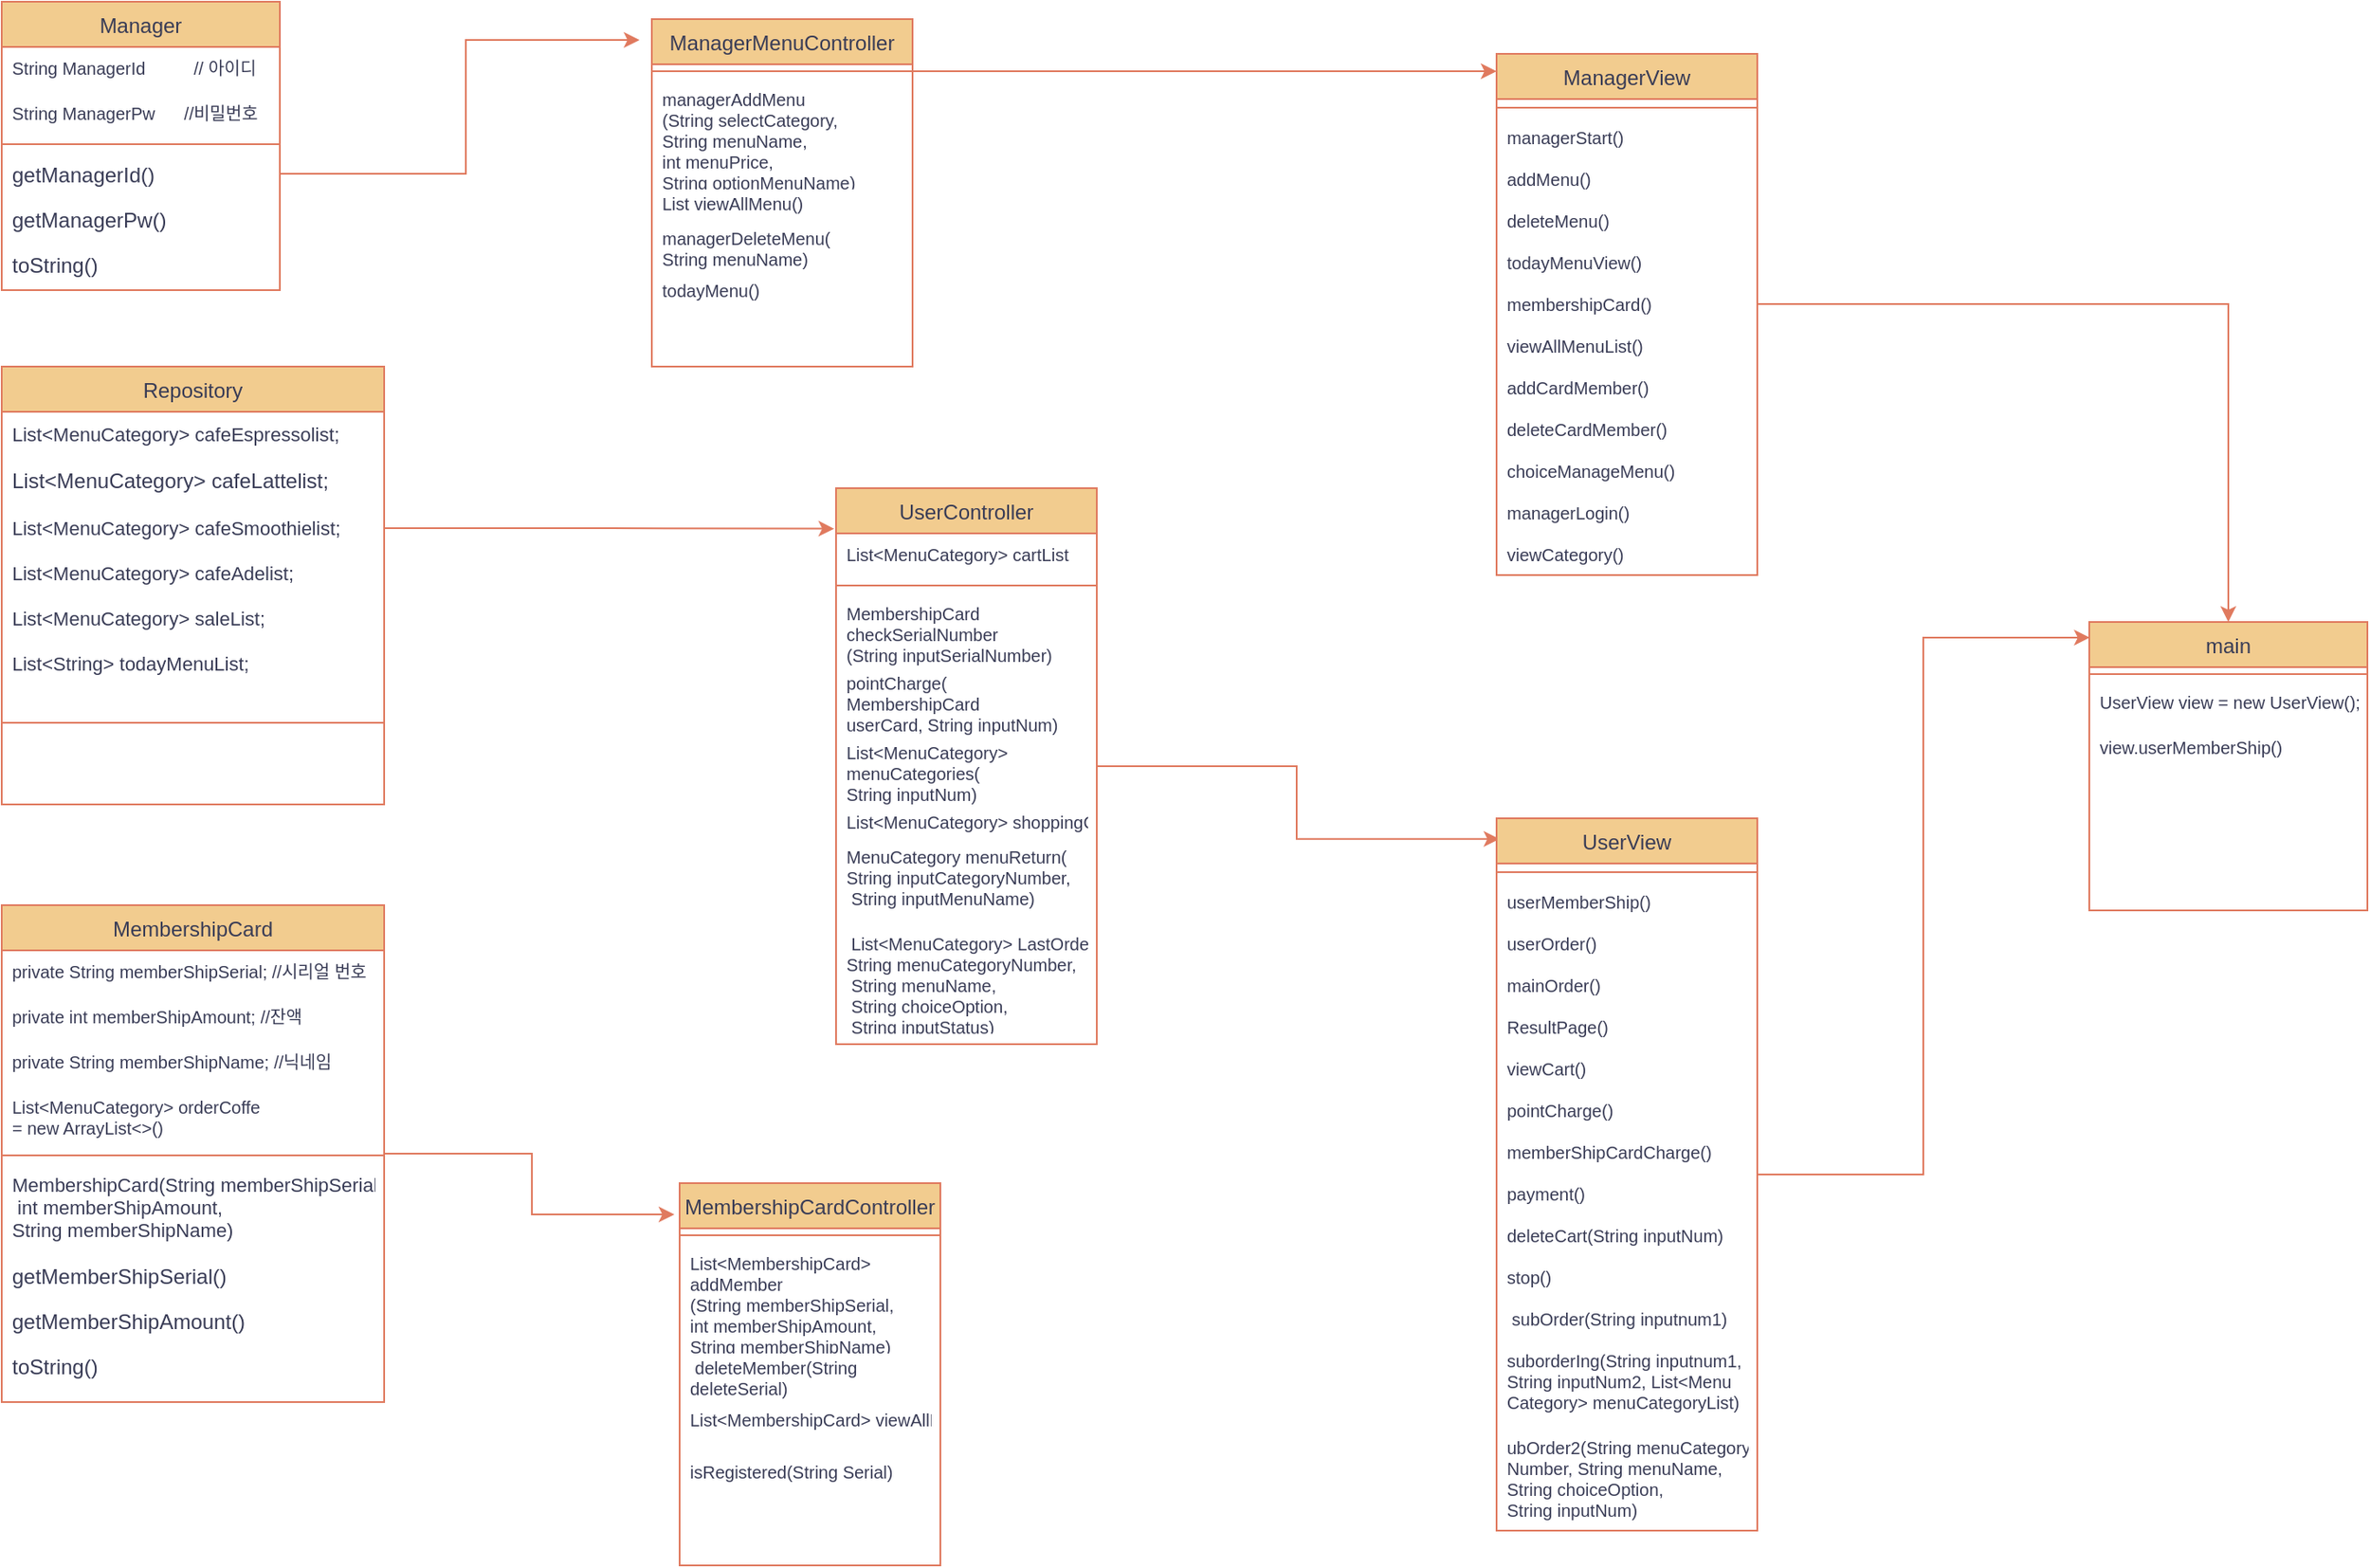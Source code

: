 <mxfile version="21.1.8" type="device">
  <diagram id="C5RBs43oDa-KdzZeNtuy" name="Page-1">
    <mxGraphModel dx="1988" dy="1060" grid="1" gridSize="10" guides="1" tooltips="1" connect="1" arrows="1" fold="1" page="1" pageScale="1" pageWidth="827" pageHeight="1169" math="0" shadow="0">
      <root>
        <mxCell id="WIyWlLk6GJQsqaUBKTNV-0" />
        <mxCell id="WIyWlLk6GJQsqaUBKTNV-1" parent="WIyWlLk6GJQsqaUBKTNV-0" />
        <mxCell id="zntM1kq-mU2zSaJEETIa-0" value="ManagerMenuController" style="swimlane;fontStyle=0;align=center;verticalAlign=top;childLayout=stackLayout;horizontal=1;startSize=26;horizontalStack=0;resizeParent=1;resizeLast=0;collapsible=1;marginBottom=0;rounded=0;shadow=0;strokeWidth=1;labelBackgroundColor=none;fillColor=#F2CC8F;strokeColor=#E07A5F;fontColor=#393C56;" vertex="1" parent="WIyWlLk6GJQsqaUBKTNV-1">
          <mxGeometry x="414" y="80" width="150" height="200" as="geometry">
            <mxRectangle x="550" y="140" width="160" height="26" as="alternateBounds" />
          </mxGeometry>
        </mxCell>
        <mxCell id="zntM1kq-mU2zSaJEETIa-6" value="" style="line;html=1;strokeWidth=1;align=left;verticalAlign=middle;spacingTop=-1;spacingLeft=3;spacingRight=3;rotatable=0;labelPosition=right;points=[];portConstraint=eastwest;labelBackgroundColor=none;fillColor=#F2CC8F;strokeColor=#E07A5F;fontColor=#393C56;" vertex="1" parent="zntM1kq-mU2zSaJEETIa-0">
          <mxGeometry y="26" width="150" height="8" as="geometry" />
        </mxCell>
        <mxCell id="zntM1kq-mU2zSaJEETIa-8" value="managerAddMenu&#xa;(String selectCategory, &#xa;String menuName, &#xa;int menuPrice, &#xa;String optionMenuName)" style="text;align=left;verticalAlign=top;spacingLeft=4;spacingRight=4;overflow=hidden;rotatable=0;points=[[0,0.5],[1,0.5]];portConstraint=eastwest;fontSize=10;labelBackgroundColor=none;fontColor=#393C56;" vertex="1" parent="zntM1kq-mU2zSaJEETIa-0">
          <mxGeometry y="34" width="150" height="60" as="geometry" />
        </mxCell>
        <mxCell id="zntM1kq-mU2zSaJEETIa-9" value="List viewAllMenu()" style="text;align=left;verticalAlign=top;spacingLeft=4;spacingRight=4;overflow=hidden;rotatable=0;points=[[0,0.5],[1,0.5]];portConstraint=eastwest;fontSize=10;labelBackgroundColor=none;fontColor=#393C56;" vertex="1" parent="zntM1kq-mU2zSaJEETIa-0">
          <mxGeometry y="94" width="150" height="20" as="geometry" />
        </mxCell>
        <mxCell id="zntM1kq-mU2zSaJEETIa-10" value="managerDeleteMenu(&#xa;String menuName)" style="text;align=left;verticalAlign=top;spacingLeft=4;spacingRight=4;overflow=hidden;rotatable=0;points=[[0,0.5],[1,0.5]];portConstraint=eastwest;fontSize=10;labelBackgroundColor=none;fontColor=#393C56;" vertex="1" parent="zntM1kq-mU2zSaJEETIa-0">
          <mxGeometry y="114" width="150" height="30" as="geometry" />
        </mxCell>
        <mxCell id="zntM1kq-mU2zSaJEETIa-11" value="todayMenu() &#xa;" style="text;align=left;verticalAlign=top;spacingLeft=4;spacingRight=4;overflow=hidden;rotatable=0;points=[[0,0.5],[1,0.5]];portConstraint=eastwest;fontSize=10;labelBackgroundColor=none;fontColor=#393C56;" vertex="1" parent="zntM1kq-mU2zSaJEETIa-0">
          <mxGeometry y="144" width="150" height="30" as="geometry" />
        </mxCell>
        <mxCell id="zntM1kq-mU2zSaJEETIa-12" value="MembershipCardController" style="swimlane;fontStyle=0;align=center;verticalAlign=top;childLayout=stackLayout;horizontal=1;startSize=26;horizontalStack=0;resizeParent=1;resizeLast=0;collapsible=1;marginBottom=0;rounded=0;shadow=0;strokeWidth=1;labelBackgroundColor=none;fillColor=#F2CC8F;strokeColor=#E07A5F;fontColor=#393C56;" vertex="1" parent="WIyWlLk6GJQsqaUBKTNV-1">
          <mxGeometry x="430" y="750" width="150" height="220" as="geometry">
            <mxRectangle x="550" y="140" width="160" height="26" as="alternateBounds" />
          </mxGeometry>
        </mxCell>
        <mxCell id="zntM1kq-mU2zSaJEETIa-14" value="" style="line;html=1;strokeWidth=1;align=left;verticalAlign=middle;spacingTop=-1;spacingLeft=3;spacingRight=3;rotatable=0;labelPosition=right;points=[];portConstraint=eastwest;labelBackgroundColor=none;fillColor=#F2CC8F;strokeColor=#E07A5F;fontColor=#393C56;" vertex="1" parent="zntM1kq-mU2zSaJEETIa-12">
          <mxGeometry y="26" width="150" height="8" as="geometry" />
        </mxCell>
        <mxCell id="zntM1kq-mU2zSaJEETIa-15" value="List&lt;MembershipCard&gt; &#xa;addMember&#xa;(String memberShipSerial, &#xa;int memberShipAmount, &#xa;String memberShipName)" style="text;align=left;verticalAlign=top;spacingLeft=4;spacingRight=4;overflow=hidden;rotatable=0;points=[[0,0.5],[1,0.5]];portConstraint=eastwest;fontSize=10;labelBackgroundColor=none;fontColor=#393C56;" vertex="1" parent="zntM1kq-mU2zSaJEETIa-12">
          <mxGeometry y="34" width="150" height="60" as="geometry" />
        </mxCell>
        <mxCell id="zntM1kq-mU2zSaJEETIa-16" value=" deleteMember(String &#xa;deleteSerial)" style="text;align=left;verticalAlign=top;spacingLeft=4;spacingRight=4;overflow=hidden;rotatable=0;points=[[0,0.5],[1,0.5]];portConstraint=eastwest;fontSize=10;labelBackgroundColor=none;fontColor=#393C56;" vertex="1" parent="zntM1kq-mU2zSaJEETIa-12">
          <mxGeometry y="94" width="150" height="30" as="geometry" />
        </mxCell>
        <mxCell id="zntM1kq-mU2zSaJEETIa-17" value="List&lt;MembershipCard&gt; viewAllMember()" style="text;align=left;verticalAlign=top;spacingLeft=4;spacingRight=4;overflow=hidden;rotatable=0;points=[[0,0.5],[1,0.5]];portConstraint=eastwest;fontSize=10;labelBackgroundColor=none;fontColor=#393C56;" vertex="1" parent="zntM1kq-mU2zSaJEETIa-12">
          <mxGeometry y="124" width="150" height="30" as="geometry" />
        </mxCell>
        <mxCell id="zntM1kq-mU2zSaJEETIa-18" value="isRegistered(String Serial)" style="text;align=left;verticalAlign=top;spacingLeft=4;spacingRight=4;overflow=hidden;rotatable=0;points=[[0,0.5],[1,0.5]];portConstraint=eastwest;fontSize=10;labelBackgroundColor=none;fontColor=#393C56;" vertex="1" parent="zntM1kq-mU2zSaJEETIa-12">
          <mxGeometry y="154" width="150" height="20" as="geometry" />
        </mxCell>
        <mxCell id="zntM1kq-mU2zSaJEETIa-108" style="edgeStyle=orthogonalEdgeStyle;rounded=0;orthogonalLoop=1;jettySize=auto;html=1;entryX=0.011;entryY=0.029;entryDx=0;entryDy=0;entryPerimeter=0;strokeColor=#E07A5F;fontColor=#393C56;fillColor=#F2CC8F;" edge="1" parent="WIyWlLk6GJQsqaUBKTNV-1" source="zntM1kq-mU2zSaJEETIa-19" target="zntM1kq-mU2zSaJEETIa-85">
          <mxGeometry relative="1" as="geometry" />
        </mxCell>
        <mxCell id="zntM1kq-mU2zSaJEETIa-19" value="UserController" style="swimlane;fontStyle=0;align=center;verticalAlign=top;childLayout=stackLayout;horizontal=1;startSize=26;horizontalStack=0;resizeParent=1;resizeLast=0;collapsible=1;marginBottom=0;rounded=0;shadow=0;strokeWidth=1;labelBackgroundColor=none;fillColor=#F2CC8F;strokeColor=#E07A5F;fontColor=#393C56;" vertex="1" parent="WIyWlLk6GJQsqaUBKTNV-1">
          <mxGeometry x="520" y="350" width="150" height="320" as="geometry">
            <mxRectangle x="550" y="140" width="160" height="26" as="alternateBounds" />
          </mxGeometry>
        </mxCell>
        <mxCell id="zntM1kq-mU2zSaJEETIa-20" value="List&lt;MenuCategory&gt; cartList" style="text;align=left;verticalAlign=top;spacingLeft=4;spacingRight=4;overflow=hidden;rotatable=0;points=[[0,0.5],[1,0.5]];portConstraint=eastwest;rounded=0;shadow=0;html=0;fontSize=10;labelBackgroundColor=none;fontColor=#393C56;" vertex="1" parent="zntM1kq-mU2zSaJEETIa-19">
          <mxGeometry y="26" width="150" height="26" as="geometry" />
        </mxCell>
        <mxCell id="zntM1kq-mU2zSaJEETIa-21" value="" style="line;html=1;strokeWidth=1;align=left;verticalAlign=middle;spacingTop=-1;spacingLeft=3;spacingRight=3;rotatable=0;labelPosition=right;points=[];portConstraint=eastwest;labelBackgroundColor=none;fillColor=#F2CC8F;strokeColor=#E07A5F;fontColor=#393C56;" vertex="1" parent="zntM1kq-mU2zSaJEETIa-19">
          <mxGeometry y="52" width="150" height="8" as="geometry" />
        </mxCell>
        <mxCell id="zntM1kq-mU2zSaJEETIa-22" value="MembershipCard &#xa;checkSerialNumber&#xa;(String inputSerialNumber)" style="text;align=left;verticalAlign=top;spacingLeft=4;spacingRight=4;overflow=hidden;rotatable=0;points=[[0,0.5],[1,0.5]];portConstraint=eastwest;fontSize=10;labelBackgroundColor=none;fontColor=#393C56;" vertex="1" parent="zntM1kq-mU2zSaJEETIa-19">
          <mxGeometry y="60" width="150" height="40" as="geometry" />
        </mxCell>
        <mxCell id="zntM1kq-mU2zSaJEETIa-23" value="pointCharge(&#xa;MembershipCard &#xa;userCard, String inputNum)" style="text;align=left;verticalAlign=top;spacingLeft=4;spacingRight=4;overflow=hidden;rotatable=0;points=[[0,0.5],[1,0.5]];portConstraint=eastwest;fontSize=10;labelBackgroundColor=none;fontColor=#393C56;" vertex="1" parent="zntM1kq-mU2zSaJEETIa-19">
          <mxGeometry y="100" width="150" height="40" as="geometry" />
        </mxCell>
        <mxCell id="zntM1kq-mU2zSaJEETIa-24" value="List&lt;MenuCategory&gt; &#xa;menuCategories(&#xa;String inputNum) " style="text;align=left;verticalAlign=top;spacingLeft=4;spacingRight=4;overflow=hidden;rotatable=0;points=[[0,0.5],[1,0.5]];portConstraint=eastwest;fontSize=10;labelBackgroundColor=none;fontColor=#393C56;" vertex="1" parent="zntM1kq-mU2zSaJEETIa-19">
          <mxGeometry y="140" width="150" height="40" as="geometry" />
        </mxCell>
        <mxCell id="zntM1kq-mU2zSaJEETIa-25" value="List&lt;MenuCategory&gt; shoppingCart()" style="text;align=left;verticalAlign=top;spacingLeft=4;spacingRight=4;overflow=hidden;rotatable=0;points=[[0,0.5],[1,0.5]];portConstraint=eastwest;fontSize=10;labelBackgroundColor=none;fontColor=#393C56;" vertex="1" parent="zntM1kq-mU2zSaJEETIa-19">
          <mxGeometry y="180" width="150" height="20" as="geometry" />
        </mxCell>
        <mxCell id="zntM1kq-mU2zSaJEETIa-26" value="MenuCategory menuReturn(&#xa;String inputCategoryNumber,&#xa; String inputMenuName)" style="text;align=left;verticalAlign=top;spacingLeft=4;spacingRight=4;overflow=hidden;rotatable=0;points=[[0,0.5],[1,0.5]];portConstraint=eastwest;fontSize=10;labelBackgroundColor=none;fontColor=#393C56;" vertex="1" parent="zntM1kq-mU2zSaJEETIa-19">
          <mxGeometry y="200" width="150" height="50" as="geometry" />
        </mxCell>
        <mxCell id="zntM1kq-mU2zSaJEETIa-27" value=" List&lt;MenuCategory&gt; LastOrder(&#xa;String menuCategoryNumber,&#xa; String menuName,&#xa; String choiceOption,&#xa; String inputStatus)" style="text;align=left;verticalAlign=top;spacingLeft=4;spacingRight=4;overflow=hidden;rotatable=0;points=[[0,0.5],[1,0.5]];portConstraint=eastwest;fontSize=10;labelBackgroundColor=none;fontColor=#393C56;" vertex="1" parent="zntM1kq-mU2zSaJEETIa-19">
          <mxGeometry y="250" width="150" height="60" as="geometry" />
        </mxCell>
        <mxCell id="zntM1kq-mU2zSaJEETIa-28" value="ManagerView" style="swimlane;fontStyle=0;align=center;verticalAlign=top;childLayout=stackLayout;horizontal=1;startSize=26;horizontalStack=0;resizeParent=1;resizeLast=0;collapsible=1;marginBottom=0;rounded=0;shadow=0;strokeWidth=1;labelBackgroundColor=none;fillColor=#F2CC8F;strokeColor=#E07A5F;fontColor=#393C56;" vertex="1" parent="WIyWlLk6GJQsqaUBKTNV-1">
          <mxGeometry x="900" y="100" width="150" height="300" as="geometry">
            <mxRectangle x="550" y="140" width="160" height="26" as="alternateBounds" />
          </mxGeometry>
        </mxCell>
        <mxCell id="zntM1kq-mU2zSaJEETIa-30" value="" style="line;html=1;strokeWidth=1;align=left;verticalAlign=middle;spacingTop=-1;spacingLeft=3;spacingRight=3;rotatable=0;labelPosition=right;points=[];portConstraint=eastwest;labelBackgroundColor=none;fillColor=#F2CC8F;strokeColor=#E07A5F;fontColor=#393C56;" vertex="1" parent="zntM1kq-mU2zSaJEETIa-28">
          <mxGeometry y="26" width="150" height="10" as="geometry" />
        </mxCell>
        <mxCell id="zntM1kq-mU2zSaJEETIa-31" value="managerStart()" style="text;align=left;verticalAlign=top;spacingLeft=4;spacingRight=4;overflow=hidden;rotatable=0;points=[[0,0.5],[1,0.5]];portConstraint=eastwest;fontSize=10;labelBackgroundColor=none;fontColor=#393C56;" vertex="1" parent="zntM1kq-mU2zSaJEETIa-28">
          <mxGeometry y="36" width="150" height="24" as="geometry" />
        </mxCell>
        <mxCell id="zntM1kq-mU2zSaJEETIa-75" value="addMenu()" style="text;align=left;verticalAlign=top;spacingLeft=4;spacingRight=4;overflow=hidden;rotatable=0;points=[[0,0.5],[1,0.5]];portConstraint=eastwest;fontSize=10;labelBackgroundColor=none;fontColor=#393C56;" vertex="1" parent="zntM1kq-mU2zSaJEETIa-28">
          <mxGeometry y="60" width="150" height="24" as="geometry" />
        </mxCell>
        <mxCell id="zntM1kq-mU2zSaJEETIa-74" value="deleteMenu() " style="text;align=left;verticalAlign=top;spacingLeft=4;spacingRight=4;overflow=hidden;rotatable=0;points=[[0,0.5],[1,0.5]];portConstraint=eastwest;fontSize=10;labelBackgroundColor=none;fontColor=#393C56;" vertex="1" parent="zntM1kq-mU2zSaJEETIa-28">
          <mxGeometry y="84" width="150" height="24" as="geometry" />
        </mxCell>
        <mxCell id="zntM1kq-mU2zSaJEETIa-76" value="todayMenuView()" style="text;align=left;verticalAlign=top;spacingLeft=4;spacingRight=4;overflow=hidden;rotatable=0;points=[[0,0.5],[1,0.5]];portConstraint=eastwest;fontSize=10;labelBackgroundColor=none;fontColor=#393C56;" vertex="1" parent="zntM1kq-mU2zSaJEETIa-28">
          <mxGeometry y="108" width="150" height="24" as="geometry" />
        </mxCell>
        <mxCell id="zntM1kq-mU2zSaJEETIa-77" value="membershipCard()" style="text;align=left;verticalAlign=top;spacingLeft=4;spacingRight=4;overflow=hidden;rotatable=0;points=[[0,0.5],[1,0.5]];portConstraint=eastwest;fontSize=10;labelBackgroundColor=none;fontColor=#393C56;" vertex="1" parent="zntM1kq-mU2zSaJEETIa-28">
          <mxGeometry y="132" width="150" height="24" as="geometry" />
        </mxCell>
        <mxCell id="zntM1kq-mU2zSaJEETIa-78" value="viewAllMenuList()" style="text;align=left;verticalAlign=top;spacingLeft=4;spacingRight=4;overflow=hidden;rotatable=0;points=[[0,0.5],[1,0.5]];portConstraint=eastwest;fontSize=10;labelBackgroundColor=none;fontColor=#393C56;" vertex="1" parent="zntM1kq-mU2zSaJEETIa-28">
          <mxGeometry y="156" width="150" height="24" as="geometry" />
        </mxCell>
        <mxCell id="zntM1kq-mU2zSaJEETIa-80" value="addCardMember()" style="text;align=left;verticalAlign=top;spacingLeft=4;spacingRight=4;overflow=hidden;rotatable=0;points=[[0,0.5],[1,0.5]];portConstraint=eastwest;fontSize=10;labelBackgroundColor=none;fontColor=#393C56;" vertex="1" parent="zntM1kq-mU2zSaJEETIa-28">
          <mxGeometry y="180" width="150" height="24" as="geometry" />
        </mxCell>
        <mxCell id="zntM1kq-mU2zSaJEETIa-79" value="deleteCardMember()" style="text;align=left;verticalAlign=top;spacingLeft=4;spacingRight=4;overflow=hidden;rotatable=0;points=[[0,0.5],[1,0.5]];portConstraint=eastwest;fontSize=10;labelBackgroundColor=none;fontColor=#393C56;" vertex="1" parent="zntM1kq-mU2zSaJEETIa-28">
          <mxGeometry y="204" width="150" height="24" as="geometry" />
        </mxCell>
        <mxCell id="zntM1kq-mU2zSaJEETIa-81" value="choiceManageMenu()" style="text;align=left;verticalAlign=top;spacingLeft=4;spacingRight=4;overflow=hidden;rotatable=0;points=[[0,0.5],[1,0.5]];portConstraint=eastwest;fontSize=10;labelBackgroundColor=none;fontColor=#393C56;" vertex="1" parent="zntM1kq-mU2zSaJEETIa-28">
          <mxGeometry y="228" width="150" height="24" as="geometry" />
        </mxCell>
        <mxCell id="zntM1kq-mU2zSaJEETIa-82" value="managerLogin()" style="text;align=left;verticalAlign=top;spacingLeft=4;spacingRight=4;overflow=hidden;rotatable=0;points=[[0,0.5],[1,0.5]];portConstraint=eastwest;fontSize=10;labelBackgroundColor=none;fontColor=#393C56;" vertex="1" parent="zntM1kq-mU2zSaJEETIa-28">
          <mxGeometry y="252" width="150" height="24" as="geometry" />
        </mxCell>
        <mxCell id="zntM1kq-mU2zSaJEETIa-83" value="viewCategory()" style="text;align=left;verticalAlign=top;spacingLeft=4;spacingRight=4;overflow=hidden;rotatable=0;points=[[0,0.5],[1,0.5]];portConstraint=eastwest;fontSize=10;labelBackgroundColor=none;fontColor=#393C56;" vertex="1" parent="zntM1kq-mU2zSaJEETIa-28">
          <mxGeometry y="276" width="150" height="24" as="geometry" />
        </mxCell>
        <mxCell id="zntM1kq-mU2zSaJEETIa-37" value="Manager" style="swimlane;fontStyle=0;align=center;verticalAlign=top;childLayout=stackLayout;horizontal=1;startSize=26;horizontalStack=0;resizeParent=1;resizeLast=0;collapsible=1;marginBottom=0;rounded=0;shadow=0;strokeWidth=1;labelBackgroundColor=none;fillColor=#F2CC8F;strokeColor=#E07A5F;fontColor=#393C56;" vertex="1" parent="WIyWlLk6GJQsqaUBKTNV-1">
          <mxGeometry x="40" y="70" width="160" height="166" as="geometry">
            <mxRectangle x="550" y="140" width="160" height="26" as="alternateBounds" />
          </mxGeometry>
        </mxCell>
        <mxCell id="zntM1kq-mU2zSaJEETIa-38" value="String ManagerId          // 아이디" style="text;align=left;verticalAlign=top;spacingLeft=4;spacingRight=4;overflow=hidden;rotatable=0;points=[[0,0.5],[1,0.5]];portConstraint=eastwest;fontSize=10;labelBackgroundColor=none;fontColor=#393C56;" vertex="1" parent="zntM1kq-mU2zSaJEETIa-37">
          <mxGeometry y="26" width="160" height="26" as="geometry" />
        </mxCell>
        <mxCell id="zntM1kq-mU2zSaJEETIa-39" value="String ManagerPw      //비밀번호" style="text;align=left;verticalAlign=top;spacingLeft=4;spacingRight=4;overflow=hidden;rotatable=0;points=[[0,0.5],[1,0.5]];portConstraint=eastwest;rounded=0;shadow=0;html=0;fontSize=10;labelBackgroundColor=none;fontColor=#393C56;" vertex="1" parent="zntM1kq-mU2zSaJEETIa-37">
          <mxGeometry y="52" width="160" height="26" as="geometry" />
        </mxCell>
        <mxCell id="zntM1kq-mU2zSaJEETIa-43" value="" style="line;html=1;strokeWidth=1;align=left;verticalAlign=middle;spacingTop=-1;spacingLeft=3;spacingRight=3;rotatable=0;labelPosition=right;points=[];portConstraint=eastwest;labelBackgroundColor=none;fillColor=#F2CC8F;strokeColor=#E07A5F;fontColor=#393C56;" vertex="1" parent="zntM1kq-mU2zSaJEETIa-37">
          <mxGeometry y="78" width="160" height="8" as="geometry" />
        </mxCell>
        <mxCell id="zntM1kq-mU2zSaJEETIa-44" value="getManagerId()" style="text;align=left;verticalAlign=top;spacingLeft=4;spacingRight=4;overflow=hidden;rotatable=0;points=[[0,0.5],[1,0.5]];portConstraint=eastwest;labelBackgroundColor=none;fontColor=#393C56;" vertex="1" parent="zntM1kq-mU2zSaJEETIa-37">
          <mxGeometry y="86" width="160" height="26" as="geometry" />
        </mxCell>
        <mxCell id="zntM1kq-mU2zSaJEETIa-45" value="getManagerPw()" style="text;align=left;verticalAlign=top;spacingLeft=4;spacingRight=4;overflow=hidden;rotatable=0;points=[[0,0.5],[1,0.5]];portConstraint=eastwest;labelBackgroundColor=none;fontColor=#393C56;" vertex="1" parent="zntM1kq-mU2zSaJEETIa-37">
          <mxGeometry y="112" width="160" height="26" as="geometry" />
        </mxCell>
        <mxCell id="zntM1kq-mU2zSaJEETIa-46" value="toString()" style="text;align=left;verticalAlign=top;spacingLeft=4;spacingRight=4;overflow=hidden;rotatable=0;points=[[0,0.5],[1,0.5]];portConstraint=eastwest;labelBackgroundColor=none;fontColor=#393C56;" vertex="1" parent="zntM1kq-mU2zSaJEETIa-37">
          <mxGeometry y="138" width="160" height="26" as="geometry" />
        </mxCell>
        <mxCell id="zntM1kq-mU2zSaJEETIa-104" style="edgeStyle=orthogonalEdgeStyle;rounded=0;orthogonalLoop=1;jettySize=auto;html=1;entryX=-0.02;entryY=0.082;entryDx=0;entryDy=0;entryPerimeter=0;strokeColor=#E07A5F;fontColor=#393C56;fillColor=#F2CC8F;" edge="1" parent="WIyWlLk6GJQsqaUBKTNV-1" source="zntM1kq-mU2zSaJEETIa-47" target="zntM1kq-mU2zSaJEETIa-12">
          <mxGeometry relative="1" as="geometry" />
        </mxCell>
        <mxCell id="zntM1kq-mU2zSaJEETIa-47" value="MembershipCard" style="swimlane;fontStyle=0;align=center;verticalAlign=top;childLayout=stackLayout;horizontal=1;startSize=26;horizontalStack=0;resizeParent=1;resizeLast=0;collapsible=1;marginBottom=0;rounded=0;shadow=0;strokeWidth=1;labelBackgroundColor=none;fillColor=#F2CC8F;strokeColor=#E07A5F;fontColor=#393C56;" vertex="1" parent="WIyWlLk6GJQsqaUBKTNV-1">
          <mxGeometry x="40" y="590" width="220" height="286" as="geometry">
            <mxRectangle x="550" y="140" width="160" height="26" as="alternateBounds" />
          </mxGeometry>
        </mxCell>
        <mxCell id="zntM1kq-mU2zSaJEETIa-48" value="private String memberShipSerial; //시리얼 번호" style="text;align=left;verticalAlign=top;spacingLeft=4;spacingRight=4;overflow=hidden;rotatable=0;points=[[0,0.5],[1,0.5]];portConstraint=eastwest;fontSize=10;labelBackgroundColor=none;fontColor=#393C56;" vertex="1" parent="zntM1kq-mU2zSaJEETIa-47">
          <mxGeometry y="26" width="220" height="26" as="geometry" />
        </mxCell>
        <mxCell id="zntM1kq-mU2zSaJEETIa-49" value="private int memberShipAmount; //잔액" style="text;align=left;verticalAlign=top;spacingLeft=4;spacingRight=4;overflow=hidden;rotatable=0;points=[[0,0.5],[1,0.5]];portConstraint=eastwest;rounded=0;shadow=0;html=0;fontSize=10;labelBackgroundColor=none;fontColor=#393C56;" vertex="1" parent="zntM1kq-mU2zSaJEETIa-47">
          <mxGeometry y="52" width="220" height="26" as="geometry" />
        </mxCell>
        <mxCell id="zntM1kq-mU2zSaJEETIa-50" value="private String memberShipName; //닉네임" style="text;align=left;verticalAlign=top;spacingLeft=4;spacingRight=4;overflow=hidden;rotatable=0;points=[[0,0.5],[1,0.5]];portConstraint=eastwest;rounded=0;shadow=0;html=0;fontSize=10;labelBackgroundColor=none;fontColor=#393C56;" vertex="1" parent="zntM1kq-mU2zSaJEETIa-47">
          <mxGeometry y="78" width="220" height="26" as="geometry" />
        </mxCell>
        <mxCell id="zntM1kq-mU2zSaJEETIa-52" value="List&lt;MenuCategory&gt; orderCoffe &#xa;= new ArrayList&lt;&gt;()" style="text;align=left;verticalAlign=top;spacingLeft=4;spacingRight=4;overflow=hidden;rotatable=0;points=[[0,0.5],[1,0.5]];portConstraint=eastwest;rounded=0;shadow=0;html=0;fontSize=10;labelBackgroundColor=none;fontColor=#393C56;" vertex="1" parent="zntM1kq-mU2zSaJEETIa-47">
          <mxGeometry y="104" width="220" height="36" as="geometry" />
        </mxCell>
        <mxCell id="zntM1kq-mU2zSaJEETIa-53" value="" style="line;html=1;strokeWidth=1;align=left;verticalAlign=middle;spacingTop=-1;spacingLeft=3;spacingRight=3;rotatable=0;labelPosition=right;points=[];portConstraint=eastwest;labelBackgroundColor=none;fillColor=#F2CC8F;strokeColor=#E07A5F;fontColor=#393C56;" vertex="1" parent="zntM1kq-mU2zSaJEETIa-47">
          <mxGeometry y="140" width="220" height="8" as="geometry" />
        </mxCell>
        <mxCell id="zntM1kq-mU2zSaJEETIa-54" value="MembershipCard(String memberShipSerial,&#xa; int memberShipAmount, &#xa;String memberShipName)" style="text;align=left;verticalAlign=top;spacingLeft=4;spacingRight=4;overflow=hidden;rotatable=0;points=[[0,0.5],[1,0.5]];portConstraint=eastwest;fontSize=11;labelBackgroundColor=none;fontColor=#393C56;" vertex="1" parent="zntM1kq-mU2zSaJEETIa-47">
          <mxGeometry y="148" width="220" height="52" as="geometry" />
        </mxCell>
        <mxCell id="zntM1kq-mU2zSaJEETIa-55" value="getMemberShipSerial()" style="text;align=left;verticalAlign=top;spacingLeft=4;spacingRight=4;overflow=hidden;rotatable=0;points=[[0,0.5],[1,0.5]];portConstraint=eastwest;labelBackgroundColor=none;fontColor=#393C56;" vertex="1" parent="zntM1kq-mU2zSaJEETIa-47">
          <mxGeometry y="200" width="220" height="26" as="geometry" />
        </mxCell>
        <mxCell id="zntM1kq-mU2zSaJEETIa-57" value="getMemberShipAmount()" style="text;align=left;verticalAlign=top;spacingLeft=4;spacingRight=4;overflow=hidden;rotatable=0;points=[[0,0.5],[1,0.5]];portConstraint=eastwest;labelBackgroundColor=none;fontColor=#393C56;" vertex="1" parent="zntM1kq-mU2zSaJEETIa-47">
          <mxGeometry y="226" width="220" height="26" as="geometry" />
        </mxCell>
        <mxCell id="zntM1kq-mU2zSaJEETIa-58" value="toString() " style="text;align=left;verticalAlign=top;spacingLeft=4;spacingRight=4;overflow=hidden;rotatable=0;points=[[0,0.5],[1,0.5]];portConstraint=eastwest;labelBackgroundColor=none;fontColor=#393C56;" vertex="1" parent="zntM1kq-mU2zSaJEETIa-47">
          <mxGeometry y="252" width="220" height="26" as="geometry" />
        </mxCell>
        <mxCell id="zntM1kq-mU2zSaJEETIa-59" value="Repository" style="swimlane;fontStyle=0;align=center;verticalAlign=top;childLayout=stackLayout;horizontal=1;startSize=26;horizontalStack=0;resizeParent=1;resizeLast=0;collapsible=1;marginBottom=0;rounded=0;shadow=0;strokeWidth=1;labelBackgroundColor=none;fillColor=#F2CC8F;strokeColor=#E07A5F;fontColor=#393C56;" vertex="1" parent="WIyWlLk6GJQsqaUBKTNV-1">
          <mxGeometry x="40" y="280" width="220" height="252" as="geometry">
            <mxRectangle x="550" y="140" width="160" height="26" as="alternateBounds" />
          </mxGeometry>
        </mxCell>
        <mxCell id="zntM1kq-mU2zSaJEETIa-60" value="List&lt;MenuCategory&gt; cafeEspressolist;" style="text;align=left;verticalAlign=top;spacingLeft=4;spacingRight=4;overflow=hidden;rotatable=0;points=[[0,0.5],[1,0.5]];portConstraint=eastwest;fontSize=11;labelBackgroundColor=none;fontColor=#393C56;" vertex="1" parent="zntM1kq-mU2zSaJEETIa-59">
          <mxGeometry y="26" width="220" height="26" as="geometry" />
        </mxCell>
        <mxCell id="zntM1kq-mU2zSaJEETIa-61" value="List&lt;MenuCategory&gt; cafeLattelist;" style="text;align=left;verticalAlign=top;spacingLeft=4;spacingRight=4;overflow=hidden;rotatable=0;points=[[0,0.5],[1,0.5]];portConstraint=eastwest;rounded=0;shadow=0;html=0;labelBackgroundColor=none;fontColor=#393C56;" vertex="1" parent="zntM1kq-mU2zSaJEETIa-59">
          <mxGeometry y="52" width="220" height="28" as="geometry" />
        </mxCell>
        <mxCell id="zntM1kq-mU2zSaJEETIa-62" value="List&lt;MenuCategory&gt; cafeSmoothielist;" style="text;align=left;verticalAlign=top;spacingLeft=4;spacingRight=4;overflow=hidden;rotatable=0;points=[[0,0.5],[1,0.5]];portConstraint=eastwest;rounded=0;shadow=0;html=0;fontSize=11;labelBackgroundColor=none;fontColor=#393C56;" vertex="1" parent="zntM1kq-mU2zSaJEETIa-59">
          <mxGeometry y="80" width="220" height="26" as="geometry" />
        </mxCell>
        <mxCell id="zntM1kq-mU2zSaJEETIa-63" value="List&lt;MenuCategory&gt; cafeAdelist;" style="text;align=left;verticalAlign=top;spacingLeft=4;spacingRight=4;overflow=hidden;rotatable=0;points=[[0,0.5],[1,0.5]];portConstraint=eastwest;rounded=0;shadow=0;html=0;fontSize=11;labelBackgroundColor=none;fontColor=#393C56;" vertex="1" parent="zntM1kq-mU2zSaJEETIa-59">
          <mxGeometry y="106" width="220" height="26" as="geometry" />
        </mxCell>
        <mxCell id="zntM1kq-mU2zSaJEETIa-64" value="List&lt;MenuCategory&gt; saleList;" style="text;align=left;verticalAlign=top;spacingLeft=4;spacingRight=4;overflow=hidden;rotatable=0;points=[[0,0.5],[1,0.5]];portConstraint=eastwest;rounded=0;shadow=0;html=0;fontSize=11;labelBackgroundColor=none;fontColor=#393C56;" vertex="1" parent="zntM1kq-mU2zSaJEETIa-59">
          <mxGeometry y="132" width="220" height="26" as="geometry" />
        </mxCell>
        <mxCell id="zntM1kq-mU2zSaJEETIa-69" value="List&lt;String&gt; todayMenuList;" style="text;align=left;verticalAlign=top;spacingLeft=4;spacingRight=4;overflow=hidden;rotatable=0;points=[[0,0.5],[1,0.5]];portConstraint=eastwest;rounded=0;shadow=0;html=0;fontSize=11;labelBackgroundColor=none;fontColor=#393C56;" vertex="1" parent="zntM1kq-mU2zSaJEETIa-59">
          <mxGeometry y="158" width="220" height="26" as="geometry" />
        </mxCell>
        <mxCell id="zntM1kq-mU2zSaJEETIa-65" value="" style="line;html=1;strokeWidth=1;align=left;verticalAlign=middle;spacingTop=-1;spacingLeft=3;spacingRight=3;rotatable=0;labelPosition=right;points=[];portConstraint=eastwest;labelBackgroundColor=none;fillColor=#F2CC8F;strokeColor=#E07A5F;fontColor=#393C56;" vertex="1" parent="zntM1kq-mU2zSaJEETIa-59">
          <mxGeometry y="184" width="220" height="42" as="geometry" />
        </mxCell>
        <mxCell id="zntM1kq-mU2zSaJEETIa-119" style="edgeStyle=orthogonalEdgeStyle;rounded=0;orthogonalLoop=1;jettySize=auto;html=1;entryX=0.002;entryY=0.054;entryDx=0;entryDy=0;entryPerimeter=0;strokeColor=#E07A5F;fontColor=#393C56;fillColor=#F2CC8F;" edge="1" parent="WIyWlLk6GJQsqaUBKTNV-1" source="zntM1kq-mU2zSaJEETIa-85" target="zntM1kq-mU2zSaJEETIa-110">
          <mxGeometry relative="1" as="geometry" />
        </mxCell>
        <mxCell id="zntM1kq-mU2zSaJEETIa-85" value="UserView" style="swimlane;fontStyle=0;align=center;verticalAlign=top;childLayout=stackLayout;horizontal=1;startSize=26;horizontalStack=0;resizeParent=1;resizeLast=0;collapsible=1;marginBottom=0;rounded=0;shadow=0;strokeWidth=1;labelBackgroundColor=none;fillColor=#F2CC8F;strokeColor=#E07A5F;fontColor=#393C56;" vertex="1" parent="WIyWlLk6GJQsqaUBKTNV-1">
          <mxGeometry x="900" y="540" width="150" height="410" as="geometry">
            <mxRectangle x="550" y="140" width="160" height="26" as="alternateBounds" />
          </mxGeometry>
        </mxCell>
        <mxCell id="zntM1kq-mU2zSaJEETIa-86" value="" style="line;html=1;strokeWidth=1;align=left;verticalAlign=middle;spacingTop=-1;spacingLeft=3;spacingRight=3;rotatable=0;labelPosition=right;points=[];portConstraint=eastwest;labelBackgroundColor=none;fillColor=#F2CC8F;strokeColor=#E07A5F;fontColor=#393C56;" vertex="1" parent="zntM1kq-mU2zSaJEETIa-85">
          <mxGeometry y="26" width="150" height="10" as="geometry" />
        </mxCell>
        <mxCell id="zntM1kq-mU2zSaJEETIa-87" value="userMemberShip() " style="text;align=left;verticalAlign=top;spacingLeft=4;spacingRight=4;overflow=hidden;rotatable=0;points=[[0,0.5],[1,0.5]];portConstraint=eastwest;fontSize=10;labelBackgroundColor=none;fontColor=#393C56;" vertex="1" parent="zntM1kq-mU2zSaJEETIa-85">
          <mxGeometry y="36" width="150" height="24" as="geometry" />
        </mxCell>
        <mxCell id="zntM1kq-mU2zSaJEETIa-88" value="userOrder()" style="text;align=left;verticalAlign=top;spacingLeft=4;spacingRight=4;overflow=hidden;rotatable=0;points=[[0,0.5],[1,0.5]];portConstraint=eastwest;fontSize=10;labelBackgroundColor=none;fontColor=#393C56;" vertex="1" parent="zntM1kq-mU2zSaJEETIa-85">
          <mxGeometry y="60" width="150" height="24" as="geometry" />
        </mxCell>
        <mxCell id="zntM1kq-mU2zSaJEETIa-89" value="mainOrder()" style="text;align=left;verticalAlign=top;spacingLeft=4;spacingRight=4;overflow=hidden;rotatable=0;points=[[0,0.5],[1,0.5]];portConstraint=eastwest;fontSize=10;labelBackgroundColor=none;fontColor=#393C56;" vertex="1" parent="zntM1kq-mU2zSaJEETIa-85">
          <mxGeometry y="84" width="150" height="24" as="geometry" />
        </mxCell>
        <mxCell id="zntM1kq-mU2zSaJEETIa-90" value="ResultPage()" style="text;align=left;verticalAlign=top;spacingLeft=4;spacingRight=4;overflow=hidden;rotatable=0;points=[[0,0.5],[1,0.5]];portConstraint=eastwest;fontSize=10;labelBackgroundColor=none;fontColor=#393C56;" vertex="1" parent="zntM1kq-mU2zSaJEETIa-85">
          <mxGeometry y="108" width="150" height="24" as="geometry" />
        </mxCell>
        <mxCell id="zntM1kq-mU2zSaJEETIa-91" value="viewCart()" style="text;align=left;verticalAlign=top;spacingLeft=4;spacingRight=4;overflow=hidden;rotatable=0;points=[[0,0.5],[1,0.5]];portConstraint=eastwest;fontSize=10;labelBackgroundColor=none;fontColor=#393C56;" vertex="1" parent="zntM1kq-mU2zSaJEETIa-85">
          <mxGeometry y="132" width="150" height="24" as="geometry" />
        </mxCell>
        <mxCell id="zntM1kq-mU2zSaJEETIa-92" value="pointCharge()" style="text;align=left;verticalAlign=top;spacingLeft=4;spacingRight=4;overflow=hidden;rotatable=0;points=[[0,0.5],[1,0.5]];portConstraint=eastwest;fontSize=10;labelBackgroundColor=none;fontColor=#393C56;" vertex="1" parent="zntM1kq-mU2zSaJEETIa-85">
          <mxGeometry y="156" width="150" height="24" as="geometry" />
        </mxCell>
        <mxCell id="zntM1kq-mU2zSaJEETIa-93" value="memberShipCardCharge()" style="text;align=left;verticalAlign=top;spacingLeft=4;spacingRight=4;overflow=hidden;rotatable=0;points=[[0,0.5],[1,0.5]];portConstraint=eastwest;fontSize=10;labelBackgroundColor=none;fontColor=#393C56;" vertex="1" parent="zntM1kq-mU2zSaJEETIa-85">
          <mxGeometry y="180" width="150" height="24" as="geometry" />
        </mxCell>
        <mxCell id="zntM1kq-mU2zSaJEETIa-94" value="payment()" style="text;align=left;verticalAlign=top;spacingLeft=4;spacingRight=4;overflow=hidden;rotatable=0;points=[[0,0.5],[1,0.5]];portConstraint=eastwest;fontSize=10;labelBackgroundColor=none;fontColor=#393C56;" vertex="1" parent="zntM1kq-mU2zSaJEETIa-85">
          <mxGeometry y="204" width="150" height="24" as="geometry" />
        </mxCell>
        <mxCell id="zntM1kq-mU2zSaJEETIa-95" value="deleteCart(String inputNum)" style="text;align=left;verticalAlign=top;spacingLeft=4;spacingRight=4;overflow=hidden;rotatable=0;points=[[0,0.5],[1,0.5]];portConstraint=eastwest;fontSize=10;labelBackgroundColor=none;fontColor=#393C56;" vertex="1" parent="zntM1kq-mU2zSaJEETIa-85">
          <mxGeometry y="228" width="150" height="24" as="geometry" />
        </mxCell>
        <mxCell id="zntM1kq-mU2zSaJEETIa-96" value="stop()" style="text;align=left;verticalAlign=top;spacingLeft=4;spacingRight=4;overflow=hidden;rotatable=0;points=[[0,0.5],[1,0.5]];portConstraint=eastwest;fontSize=10;labelBackgroundColor=none;fontColor=#393C56;" vertex="1" parent="zntM1kq-mU2zSaJEETIa-85">
          <mxGeometry y="252" width="150" height="24" as="geometry" />
        </mxCell>
        <mxCell id="zntM1kq-mU2zSaJEETIa-97" value=" subOrder(String inputnum1)" style="text;align=left;verticalAlign=top;spacingLeft=4;spacingRight=4;overflow=hidden;rotatable=0;points=[[0,0.5],[1,0.5]];portConstraint=eastwest;fontSize=10;labelBackgroundColor=none;fontColor=#393C56;" vertex="1" parent="zntM1kq-mU2zSaJEETIa-85">
          <mxGeometry y="276" width="150" height="24" as="geometry" />
        </mxCell>
        <mxCell id="zntM1kq-mU2zSaJEETIa-99" value="suborderIng(String inputnum1, &#xa;String inputNum2, List&lt;Menu&#xa;Category&gt; menuCategoryList)" style="text;align=left;verticalAlign=top;spacingLeft=4;spacingRight=4;overflow=hidden;rotatable=0;points=[[0,0.5],[1,0.5]];portConstraint=eastwest;fontSize=10;labelBackgroundColor=none;fontColor=#393C56;" vertex="1" parent="zntM1kq-mU2zSaJEETIa-85">
          <mxGeometry y="300" width="150" height="50" as="geometry" />
        </mxCell>
        <mxCell id="zntM1kq-mU2zSaJEETIa-100" value="ubOrder2(String menuCategory&#xa;Number, String menuName, &#xa;String choiceOption, &#xa;String inputNum)&#xa;" style="text;align=left;verticalAlign=top;spacingLeft=4;spacingRight=4;overflow=hidden;rotatable=0;points=[[0,0.5],[1,0.5]];portConstraint=eastwest;fontSize=10;labelBackgroundColor=none;fontColor=#393C56;" vertex="1" parent="zntM1kq-mU2zSaJEETIa-85">
          <mxGeometry y="350" width="150" height="60" as="geometry" />
        </mxCell>
        <mxCell id="zntM1kq-mU2zSaJEETIa-103" style="edgeStyle=orthogonalEdgeStyle;rounded=0;orthogonalLoop=1;jettySize=auto;html=1;entryX=-0.007;entryY=-0.103;entryDx=0;entryDy=0;entryPerimeter=0;strokeColor=#E07A5F;fontColor=#393C56;fillColor=#F2CC8F;" edge="1" parent="WIyWlLk6GJQsqaUBKTNV-1" source="zntM1kq-mU2zSaJEETIa-62" target="zntM1kq-mU2zSaJEETIa-20">
          <mxGeometry relative="1" as="geometry" />
        </mxCell>
        <mxCell id="zntM1kq-mU2zSaJEETIa-107" style="edgeStyle=orthogonalEdgeStyle;rounded=0;orthogonalLoop=1;jettySize=auto;html=1;entryX=-0.047;entryY=0.06;entryDx=0;entryDy=0;entryPerimeter=0;strokeColor=#E07A5F;fontColor=#393C56;fillColor=#F2CC8F;" edge="1" parent="WIyWlLk6GJQsqaUBKTNV-1" source="zntM1kq-mU2zSaJEETIa-44" target="zntM1kq-mU2zSaJEETIa-0">
          <mxGeometry relative="1" as="geometry" />
        </mxCell>
        <mxCell id="zntM1kq-mU2zSaJEETIa-109" style="edgeStyle=orthogonalEdgeStyle;rounded=0;orthogonalLoop=1;jettySize=auto;html=1;strokeColor=#E07A5F;fontColor=#393C56;fillColor=#F2CC8F;" edge="1" parent="WIyWlLk6GJQsqaUBKTNV-1" target="zntM1kq-mU2zSaJEETIa-28">
          <mxGeometry relative="1" as="geometry">
            <mxPoint x="564" y="90" as="sourcePoint" />
            <mxPoint x="796" y="132" as="targetPoint" />
            <Array as="points">
              <mxPoint x="564" y="110" />
            </Array>
          </mxGeometry>
        </mxCell>
        <mxCell id="zntM1kq-mU2zSaJEETIa-110" value="main" style="swimlane;fontStyle=0;align=center;verticalAlign=top;childLayout=stackLayout;horizontal=1;startSize=26;horizontalStack=0;resizeParent=1;resizeLast=0;collapsible=1;marginBottom=0;rounded=0;shadow=0;strokeWidth=1;labelBackgroundColor=none;fillColor=#F2CC8F;strokeColor=#E07A5F;fontColor=#393C56;" vertex="1" parent="WIyWlLk6GJQsqaUBKTNV-1">
          <mxGeometry x="1241" y="427" width="160" height="166" as="geometry">
            <mxRectangle x="550" y="140" width="160" height="26" as="alternateBounds" />
          </mxGeometry>
        </mxCell>
        <mxCell id="zntM1kq-mU2zSaJEETIa-113" value="" style="line;html=1;strokeWidth=1;align=left;verticalAlign=middle;spacingTop=-1;spacingLeft=3;spacingRight=3;rotatable=0;labelPosition=right;points=[];portConstraint=eastwest;labelBackgroundColor=none;fillColor=#F2CC8F;strokeColor=#E07A5F;fontColor=#393C56;" vertex="1" parent="zntM1kq-mU2zSaJEETIa-110">
          <mxGeometry y="26" width="160" height="8" as="geometry" />
        </mxCell>
        <mxCell id="zntM1kq-mU2zSaJEETIa-114" value="UserView view = new UserView();" style="text;align=left;verticalAlign=top;spacingLeft=4;spacingRight=4;overflow=hidden;rotatable=0;points=[[0,0.5],[1,0.5]];portConstraint=eastwest;labelBackgroundColor=none;fontColor=#393C56;fontSize=10;" vertex="1" parent="zntM1kq-mU2zSaJEETIa-110">
          <mxGeometry y="34" width="160" height="26" as="geometry" />
        </mxCell>
        <mxCell id="zntM1kq-mU2zSaJEETIa-117" value="view.userMemberShip()" style="text;align=left;verticalAlign=top;spacingLeft=4;spacingRight=4;overflow=hidden;rotatable=0;points=[[0,0.5],[1,0.5]];portConstraint=eastwest;labelBackgroundColor=none;fontColor=#393C56;fontSize=10;" vertex="1" parent="zntM1kq-mU2zSaJEETIa-110">
          <mxGeometry y="60" width="160" height="26" as="geometry" />
        </mxCell>
        <mxCell id="zntM1kq-mU2zSaJEETIa-118" style="edgeStyle=orthogonalEdgeStyle;rounded=0;orthogonalLoop=1;jettySize=auto;html=1;strokeColor=#E07A5F;fontColor=#393C56;fillColor=#F2CC8F;" edge="1" parent="WIyWlLk6GJQsqaUBKTNV-1" source="zntM1kq-mU2zSaJEETIa-77" target="zntM1kq-mU2zSaJEETIa-110">
          <mxGeometry relative="1" as="geometry" />
        </mxCell>
      </root>
    </mxGraphModel>
  </diagram>
</mxfile>
